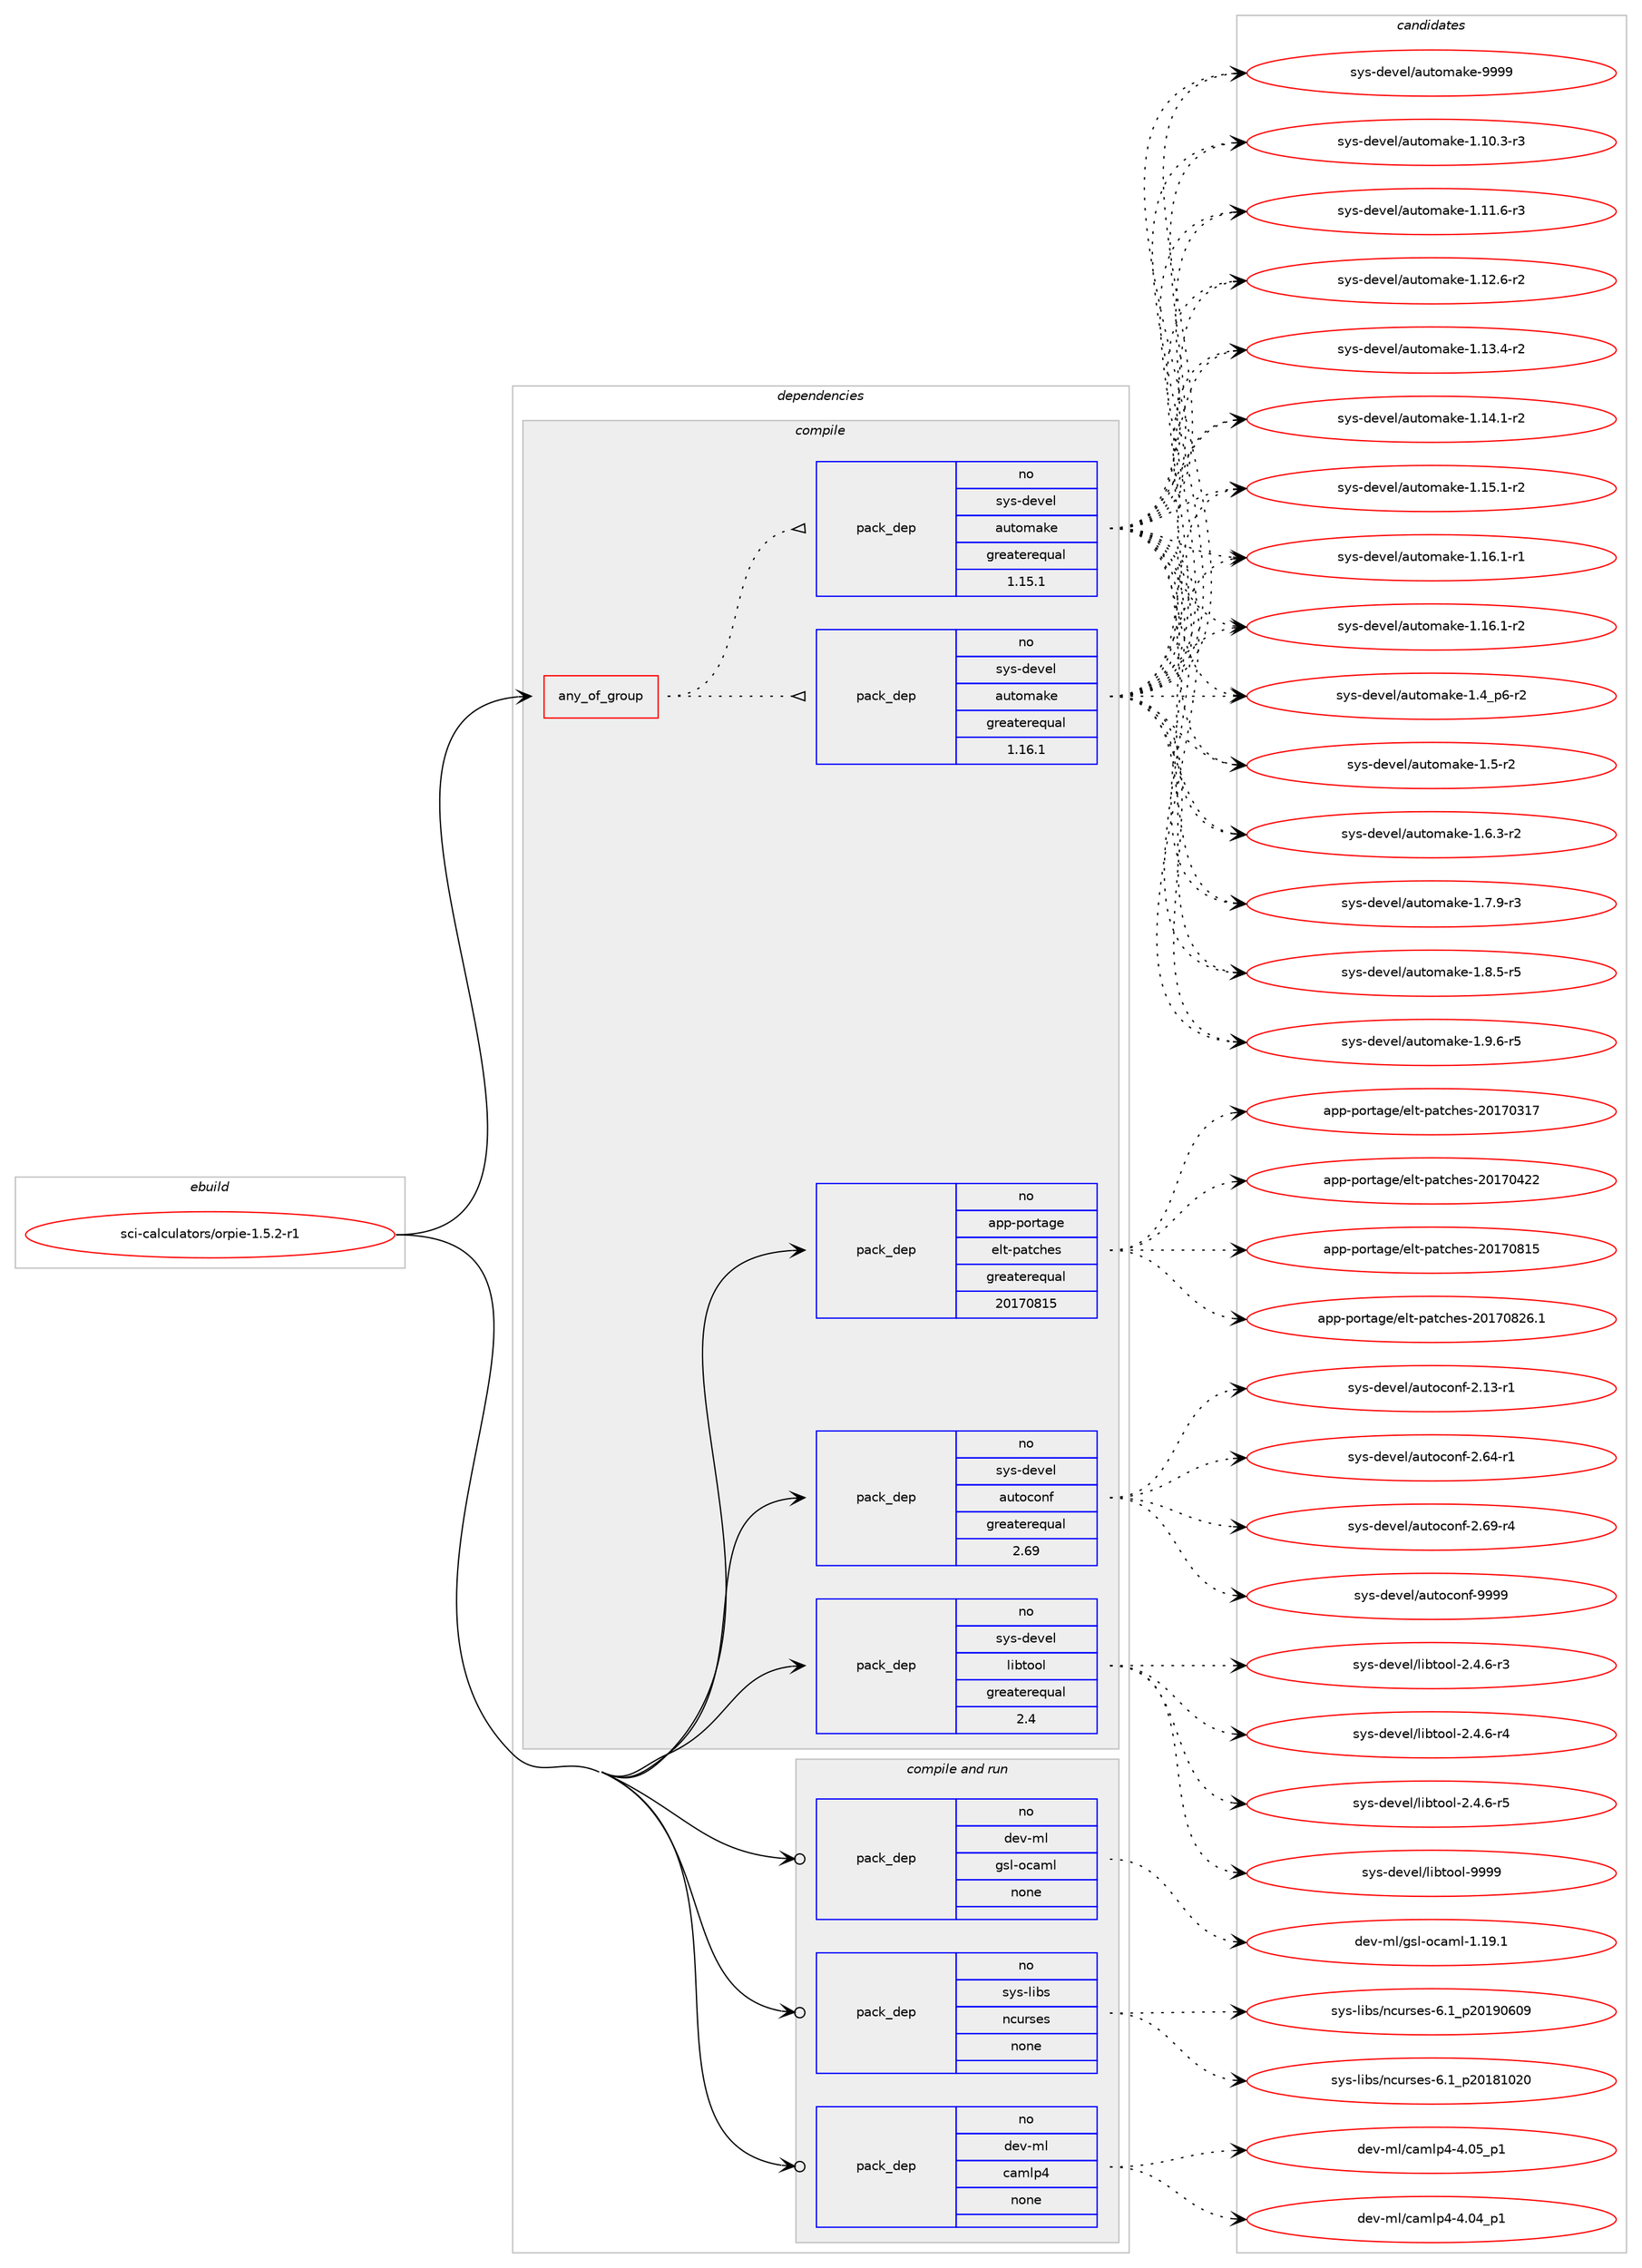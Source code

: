 digraph prolog {

# *************
# Graph options
# *************

newrank=true;
concentrate=true;
compound=true;
graph [rankdir=LR,fontname=Helvetica,fontsize=10,ranksep=1.5];#, ranksep=2.5, nodesep=0.2];
edge  [arrowhead=vee];
node  [fontname=Helvetica,fontsize=10];

# **********
# The ebuild
# **********

subgraph cluster_leftcol {
color=gray;
rank=same;
label=<<i>ebuild</i>>;
id [label="sci-calculators/orpie-1.5.2-r1", color=red, width=4, href="../sci-calculators/orpie-1.5.2-r1.svg"];
}

# ****************
# The dependencies
# ****************

subgraph cluster_midcol {
color=gray;
label=<<i>dependencies</i>>;
subgraph cluster_compile {
fillcolor="#eeeeee";
style=filled;
label=<<i>compile</i>>;
subgraph any14516 {
dependency850968 [label=<<TABLE BORDER="0" CELLBORDER="1" CELLSPACING="0" CELLPADDING="4"><TR><TD CELLPADDING="10">any_of_group</TD></TR></TABLE>>, shape=none, color=red];subgraph pack629106 {
dependency850969 [label=<<TABLE BORDER="0" CELLBORDER="1" CELLSPACING="0" CELLPADDING="4" WIDTH="220"><TR><TD ROWSPAN="6" CELLPADDING="30">pack_dep</TD></TR><TR><TD WIDTH="110">no</TD></TR><TR><TD>sys-devel</TD></TR><TR><TD>automake</TD></TR><TR><TD>greaterequal</TD></TR><TR><TD>1.16.1</TD></TR></TABLE>>, shape=none, color=blue];
}
dependency850968:e -> dependency850969:w [weight=20,style="dotted",arrowhead="oinv"];
subgraph pack629107 {
dependency850970 [label=<<TABLE BORDER="0" CELLBORDER="1" CELLSPACING="0" CELLPADDING="4" WIDTH="220"><TR><TD ROWSPAN="6" CELLPADDING="30">pack_dep</TD></TR><TR><TD WIDTH="110">no</TD></TR><TR><TD>sys-devel</TD></TR><TR><TD>automake</TD></TR><TR><TD>greaterequal</TD></TR><TR><TD>1.15.1</TD></TR></TABLE>>, shape=none, color=blue];
}
dependency850968:e -> dependency850970:w [weight=20,style="dotted",arrowhead="oinv"];
}
id:e -> dependency850968:w [weight=20,style="solid",arrowhead="vee"];
subgraph pack629108 {
dependency850971 [label=<<TABLE BORDER="0" CELLBORDER="1" CELLSPACING="0" CELLPADDING="4" WIDTH="220"><TR><TD ROWSPAN="6" CELLPADDING="30">pack_dep</TD></TR><TR><TD WIDTH="110">no</TD></TR><TR><TD>app-portage</TD></TR><TR><TD>elt-patches</TD></TR><TR><TD>greaterequal</TD></TR><TR><TD>20170815</TD></TR></TABLE>>, shape=none, color=blue];
}
id:e -> dependency850971:w [weight=20,style="solid",arrowhead="vee"];
subgraph pack629109 {
dependency850972 [label=<<TABLE BORDER="0" CELLBORDER="1" CELLSPACING="0" CELLPADDING="4" WIDTH="220"><TR><TD ROWSPAN="6" CELLPADDING="30">pack_dep</TD></TR><TR><TD WIDTH="110">no</TD></TR><TR><TD>sys-devel</TD></TR><TR><TD>autoconf</TD></TR><TR><TD>greaterequal</TD></TR><TR><TD>2.69</TD></TR></TABLE>>, shape=none, color=blue];
}
id:e -> dependency850972:w [weight=20,style="solid",arrowhead="vee"];
subgraph pack629110 {
dependency850973 [label=<<TABLE BORDER="0" CELLBORDER="1" CELLSPACING="0" CELLPADDING="4" WIDTH="220"><TR><TD ROWSPAN="6" CELLPADDING="30">pack_dep</TD></TR><TR><TD WIDTH="110">no</TD></TR><TR><TD>sys-devel</TD></TR><TR><TD>libtool</TD></TR><TR><TD>greaterequal</TD></TR><TR><TD>2.4</TD></TR></TABLE>>, shape=none, color=blue];
}
id:e -> dependency850973:w [weight=20,style="solid",arrowhead="vee"];
}
subgraph cluster_compileandrun {
fillcolor="#eeeeee";
style=filled;
label=<<i>compile and run</i>>;
subgraph pack629111 {
dependency850974 [label=<<TABLE BORDER="0" CELLBORDER="1" CELLSPACING="0" CELLPADDING="4" WIDTH="220"><TR><TD ROWSPAN="6" CELLPADDING="30">pack_dep</TD></TR><TR><TD WIDTH="110">no</TD></TR><TR><TD>dev-ml</TD></TR><TR><TD>camlp4</TD></TR><TR><TD>none</TD></TR><TR><TD></TD></TR></TABLE>>, shape=none, color=blue];
}
id:e -> dependency850974:w [weight=20,style="solid",arrowhead="odotvee"];
subgraph pack629112 {
dependency850975 [label=<<TABLE BORDER="0" CELLBORDER="1" CELLSPACING="0" CELLPADDING="4" WIDTH="220"><TR><TD ROWSPAN="6" CELLPADDING="30">pack_dep</TD></TR><TR><TD WIDTH="110">no</TD></TR><TR><TD>dev-ml</TD></TR><TR><TD>gsl-ocaml</TD></TR><TR><TD>none</TD></TR><TR><TD></TD></TR></TABLE>>, shape=none, color=blue];
}
id:e -> dependency850975:w [weight=20,style="solid",arrowhead="odotvee"];
subgraph pack629113 {
dependency850976 [label=<<TABLE BORDER="0" CELLBORDER="1" CELLSPACING="0" CELLPADDING="4" WIDTH="220"><TR><TD ROWSPAN="6" CELLPADDING="30">pack_dep</TD></TR><TR><TD WIDTH="110">no</TD></TR><TR><TD>sys-libs</TD></TR><TR><TD>ncurses</TD></TR><TR><TD>none</TD></TR><TR><TD></TD></TR></TABLE>>, shape=none, color=blue];
}
id:e -> dependency850976:w [weight=20,style="solid",arrowhead="odotvee"];
}
subgraph cluster_run {
fillcolor="#eeeeee";
style=filled;
label=<<i>run</i>>;
}
}

# **************
# The candidates
# **************

subgraph cluster_choices {
rank=same;
color=gray;
label=<<i>candidates</i>>;

subgraph choice629106 {
color=black;
nodesep=1;
choice11512111545100101118101108479711711611110997107101454946494846514511451 [label="sys-devel/automake-1.10.3-r3", color=red, width=4,href="../sys-devel/automake-1.10.3-r3.svg"];
choice11512111545100101118101108479711711611110997107101454946494946544511451 [label="sys-devel/automake-1.11.6-r3", color=red, width=4,href="../sys-devel/automake-1.11.6-r3.svg"];
choice11512111545100101118101108479711711611110997107101454946495046544511450 [label="sys-devel/automake-1.12.6-r2", color=red, width=4,href="../sys-devel/automake-1.12.6-r2.svg"];
choice11512111545100101118101108479711711611110997107101454946495146524511450 [label="sys-devel/automake-1.13.4-r2", color=red, width=4,href="../sys-devel/automake-1.13.4-r2.svg"];
choice11512111545100101118101108479711711611110997107101454946495246494511450 [label="sys-devel/automake-1.14.1-r2", color=red, width=4,href="../sys-devel/automake-1.14.1-r2.svg"];
choice11512111545100101118101108479711711611110997107101454946495346494511450 [label="sys-devel/automake-1.15.1-r2", color=red, width=4,href="../sys-devel/automake-1.15.1-r2.svg"];
choice11512111545100101118101108479711711611110997107101454946495446494511449 [label="sys-devel/automake-1.16.1-r1", color=red, width=4,href="../sys-devel/automake-1.16.1-r1.svg"];
choice11512111545100101118101108479711711611110997107101454946495446494511450 [label="sys-devel/automake-1.16.1-r2", color=red, width=4,href="../sys-devel/automake-1.16.1-r2.svg"];
choice115121115451001011181011084797117116111109971071014549465295112544511450 [label="sys-devel/automake-1.4_p6-r2", color=red, width=4,href="../sys-devel/automake-1.4_p6-r2.svg"];
choice11512111545100101118101108479711711611110997107101454946534511450 [label="sys-devel/automake-1.5-r2", color=red, width=4,href="../sys-devel/automake-1.5-r2.svg"];
choice115121115451001011181011084797117116111109971071014549465446514511450 [label="sys-devel/automake-1.6.3-r2", color=red, width=4,href="../sys-devel/automake-1.6.3-r2.svg"];
choice115121115451001011181011084797117116111109971071014549465546574511451 [label="sys-devel/automake-1.7.9-r3", color=red, width=4,href="../sys-devel/automake-1.7.9-r3.svg"];
choice115121115451001011181011084797117116111109971071014549465646534511453 [label="sys-devel/automake-1.8.5-r5", color=red, width=4,href="../sys-devel/automake-1.8.5-r5.svg"];
choice115121115451001011181011084797117116111109971071014549465746544511453 [label="sys-devel/automake-1.9.6-r5", color=red, width=4,href="../sys-devel/automake-1.9.6-r5.svg"];
choice115121115451001011181011084797117116111109971071014557575757 [label="sys-devel/automake-9999", color=red, width=4,href="../sys-devel/automake-9999.svg"];
dependency850969:e -> choice11512111545100101118101108479711711611110997107101454946494846514511451:w [style=dotted,weight="100"];
dependency850969:e -> choice11512111545100101118101108479711711611110997107101454946494946544511451:w [style=dotted,weight="100"];
dependency850969:e -> choice11512111545100101118101108479711711611110997107101454946495046544511450:w [style=dotted,weight="100"];
dependency850969:e -> choice11512111545100101118101108479711711611110997107101454946495146524511450:w [style=dotted,weight="100"];
dependency850969:e -> choice11512111545100101118101108479711711611110997107101454946495246494511450:w [style=dotted,weight="100"];
dependency850969:e -> choice11512111545100101118101108479711711611110997107101454946495346494511450:w [style=dotted,weight="100"];
dependency850969:e -> choice11512111545100101118101108479711711611110997107101454946495446494511449:w [style=dotted,weight="100"];
dependency850969:e -> choice11512111545100101118101108479711711611110997107101454946495446494511450:w [style=dotted,weight="100"];
dependency850969:e -> choice115121115451001011181011084797117116111109971071014549465295112544511450:w [style=dotted,weight="100"];
dependency850969:e -> choice11512111545100101118101108479711711611110997107101454946534511450:w [style=dotted,weight="100"];
dependency850969:e -> choice115121115451001011181011084797117116111109971071014549465446514511450:w [style=dotted,weight="100"];
dependency850969:e -> choice115121115451001011181011084797117116111109971071014549465546574511451:w [style=dotted,weight="100"];
dependency850969:e -> choice115121115451001011181011084797117116111109971071014549465646534511453:w [style=dotted,weight="100"];
dependency850969:e -> choice115121115451001011181011084797117116111109971071014549465746544511453:w [style=dotted,weight="100"];
dependency850969:e -> choice115121115451001011181011084797117116111109971071014557575757:w [style=dotted,weight="100"];
}
subgraph choice629107 {
color=black;
nodesep=1;
choice11512111545100101118101108479711711611110997107101454946494846514511451 [label="sys-devel/automake-1.10.3-r3", color=red, width=4,href="../sys-devel/automake-1.10.3-r3.svg"];
choice11512111545100101118101108479711711611110997107101454946494946544511451 [label="sys-devel/automake-1.11.6-r3", color=red, width=4,href="../sys-devel/automake-1.11.6-r3.svg"];
choice11512111545100101118101108479711711611110997107101454946495046544511450 [label="sys-devel/automake-1.12.6-r2", color=red, width=4,href="../sys-devel/automake-1.12.6-r2.svg"];
choice11512111545100101118101108479711711611110997107101454946495146524511450 [label="sys-devel/automake-1.13.4-r2", color=red, width=4,href="../sys-devel/automake-1.13.4-r2.svg"];
choice11512111545100101118101108479711711611110997107101454946495246494511450 [label="sys-devel/automake-1.14.1-r2", color=red, width=4,href="../sys-devel/automake-1.14.1-r2.svg"];
choice11512111545100101118101108479711711611110997107101454946495346494511450 [label="sys-devel/automake-1.15.1-r2", color=red, width=4,href="../sys-devel/automake-1.15.1-r2.svg"];
choice11512111545100101118101108479711711611110997107101454946495446494511449 [label="sys-devel/automake-1.16.1-r1", color=red, width=4,href="../sys-devel/automake-1.16.1-r1.svg"];
choice11512111545100101118101108479711711611110997107101454946495446494511450 [label="sys-devel/automake-1.16.1-r2", color=red, width=4,href="../sys-devel/automake-1.16.1-r2.svg"];
choice115121115451001011181011084797117116111109971071014549465295112544511450 [label="sys-devel/automake-1.4_p6-r2", color=red, width=4,href="../sys-devel/automake-1.4_p6-r2.svg"];
choice11512111545100101118101108479711711611110997107101454946534511450 [label="sys-devel/automake-1.5-r2", color=red, width=4,href="../sys-devel/automake-1.5-r2.svg"];
choice115121115451001011181011084797117116111109971071014549465446514511450 [label="sys-devel/automake-1.6.3-r2", color=red, width=4,href="../sys-devel/automake-1.6.3-r2.svg"];
choice115121115451001011181011084797117116111109971071014549465546574511451 [label="sys-devel/automake-1.7.9-r3", color=red, width=4,href="../sys-devel/automake-1.7.9-r3.svg"];
choice115121115451001011181011084797117116111109971071014549465646534511453 [label="sys-devel/automake-1.8.5-r5", color=red, width=4,href="../sys-devel/automake-1.8.5-r5.svg"];
choice115121115451001011181011084797117116111109971071014549465746544511453 [label="sys-devel/automake-1.9.6-r5", color=red, width=4,href="../sys-devel/automake-1.9.6-r5.svg"];
choice115121115451001011181011084797117116111109971071014557575757 [label="sys-devel/automake-9999", color=red, width=4,href="../sys-devel/automake-9999.svg"];
dependency850970:e -> choice11512111545100101118101108479711711611110997107101454946494846514511451:w [style=dotted,weight="100"];
dependency850970:e -> choice11512111545100101118101108479711711611110997107101454946494946544511451:w [style=dotted,weight="100"];
dependency850970:e -> choice11512111545100101118101108479711711611110997107101454946495046544511450:w [style=dotted,weight="100"];
dependency850970:e -> choice11512111545100101118101108479711711611110997107101454946495146524511450:w [style=dotted,weight="100"];
dependency850970:e -> choice11512111545100101118101108479711711611110997107101454946495246494511450:w [style=dotted,weight="100"];
dependency850970:e -> choice11512111545100101118101108479711711611110997107101454946495346494511450:w [style=dotted,weight="100"];
dependency850970:e -> choice11512111545100101118101108479711711611110997107101454946495446494511449:w [style=dotted,weight="100"];
dependency850970:e -> choice11512111545100101118101108479711711611110997107101454946495446494511450:w [style=dotted,weight="100"];
dependency850970:e -> choice115121115451001011181011084797117116111109971071014549465295112544511450:w [style=dotted,weight="100"];
dependency850970:e -> choice11512111545100101118101108479711711611110997107101454946534511450:w [style=dotted,weight="100"];
dependency850970:e -> choice115121115451001011181011084797117116111109971071014549465446514511450:w [style=dotted,weight="100"];
dependency850970:e -> choice115121115451001011181011084797117116111109971071014549465546574511451:w [style=dotted,weight="100"];
dependency850970:e -> choice115121115451001011181011084797117116111109971071014549465646534511453:w [style=dotted,weight="100"];
dependency850970:e -> choice115121115451001011181011084797117116111109971071014549465746544511453:w [style=dotted,weight="100"];
dependency850970:e -> choice115121115451001011181011084797117116111109971071014557575757:w [style=dotted,weight="100"];
}
subgraph choice629108 {
color=black;
nodesep=1;
choice97112112451121111141169710310147101108116451129711699104101115455048495548514955 [label="app-portage/elt-patches-20170317", color=red, width=4,href="../app-portage/elt-patches-20170317.svg"];
choice97112112451121111141169710310147101108116451129711699104101115455048495548525050 [label="app-portage/elt-patches-20170422", color=red, width=4,href="../app-portage/elt-patches-20170422.svg"];
choice97112112451121111141169710310147101108116451129711699104101115455048495548564953 [label="app-portage/elt-patches-20170815", color=red, width=4,href="../app-portage/elt-patches-20170815.svg"];
choice971121124511211111411697103101471011081164511297116991041011154550484955485650544649 [label="app-portage/elt-patches-20170826.1", color=red, width=4,href="../app-portage/elt-patches-20170826.1.svg"];
dependency850971:e -> choice97112112451121111141169710310147101108116451129711699104101115455048495548514955:w [style=dotted,weight="100"];
dependency850971:e -> choice97112112451121111141169710310147101108116451129711699104101115455048495548525050:w [style=dotted,weight="100"];
dependency850971:e -> choice97112112451121111141169710310147101108116451129711699104101115455048495548564953:w [style=dotted,weight="100"];
dependency850971:e -> choice971121124511211111411697103101471011081164511297116991041011154550484955485650544649:w [style=dotted,weight="100"];
}
subgraph choice629109 {
color=black;
nodesep=1;
choice1151211154510010111810110847971171161119911111010245504649514511449 [label="sys-devel/autoconf-2.13-r1", color=red, width=4,href="../sys-devel/autoconf-2.13-r1.svg"];
choice1151211154510010111810110847971171161119911111010245504654524511449 [label="sys-devel/autoconf-2.64-r1", color=red, width=4,href="../sys-devel/autoconf-2.64-r1.svg"];
choice1151211154510010111810110847971171161119911111010245504654574511452 [label="sys-devel/autoconf-2.69-r4", color=red, width=4,href="../sys-devel/autoconf-2.69-r4.svg"];
choice115121115451001011181011084797117116111991111101024557575757 [label="sys-devel/autoconf-9999", color=red, width=4,href="../sys-devel/autoconf-9999.svg"];
dependency850972:e -> choice1151211154510010111810110847971171161119911111010245504649514511449:w [style=dotted,weight="100"];
dependency850972:e -> choice1151211154510010111810110847971171161119911111010245504654524511449:w [style=dotted,weight="100"];
dependency850972:e -> choice1151211154510010111810110847971171161119911111010245504654574511452:w [style=dotted,weight="100"];
dependency850972:e -> choice115121115451001011181011084797117116111991111101024557575757:w [style=dotted,weight="100"];
}
subgraph choice629110 {
color=black;
nodesep=1;
choice1151211154510010111810110847108105981161111111084550465246544511451 [label="sys-devel/libtool-2.4.6-r3", color=red, width=4,href="../sys-devel/libtool-2.4.6-r3.svg"];
choice1151211154510010111810110847108105981161111111084550465246544511452 [label="sys-devel/libtool-2.4.6-r4", color=red, width=4,href="../sys-devel/libtool-2.4.6-r4.svg"];
choice1151211154510010111810110847108105981161111111084550465246544511453 [label="sys-devel/libtool-2.4.6-r5", color=red, width=4,href="../sys-devel/libtool-2.4.6-r5.svg"];
choice1151211154510010111810110847108105981161111111084557575757 [label="sys-devel/libtool-9999", color=red, width=4,href="../sys-devel/libtool-9999.svg"];
dependency850973:e -> choice1151211154510010111810110847108105981161111111084550465246544511451:w [style=dotted,weight="100"];
dependency850973:e -> choice1151211154510010111810110847108105981161111111084550465246544511452:w [style=dotted,weight="100"];
dependency850973:e -> choice1151211154510010111810110847108105981161111111084550465246544511453:w [style=dotted,weight="100"];
dependency850973:e -> choice1151211154510010111810110847108105981161111111084557575757:w [style=dotted,weight="100"];
}
subgraph choice629111 {
color=black;
nodesep=1;
choice100101118451091084799971091081125245524648529511249 [label="dev-ml/camlp4-4.04_p1", color=red, width=4,href="../dev-ml/camlp4-4.04_p1.svg"];
choice100101118451091084799971091081125245524648539511249 [label="dev-ml/camlp4-4.05_p1", color=red, width=4,href="../dev-ml/camlp4-4.05_p1.svg"];
dependency850974:e -> choice100101118451091084799971091081125245524648529511249:w [style=dotted,weight="100"];
dependency850974:e -> choice100101118451091084799971091081125245524648539511249:w [style=dotted,weight="100"];
}
subgraph choice629112 {
color=black;
nodesep=1;
choice100101118451091084710311510845111999710910845494649574649 [label="dev-ml/gsl-ocaml-1.19.1", color=red, width=4,href="../dev-ml/gsl-ocaml-1.19.1.svg"];
dependency850975:e -> choice100101118451091084710311510845111999710910845494649574649:w [style=dotted,weight="100"];
}
subgraph choice629113 {
color=black;
nodesep=1;
choice1151211154510810598115471109911711411510111545544649951125048495649485048 [label="sys-libs/ncurses-6.1_p20181020", color=red, width=4,href="../sys-libs/ncurses-6.1_p20181020.svg"];
choice1151211154510810598115471109911711411510111545544649951125048495748544857 [label="sys-libs/ncurses-6.1_p20190609", color=red, width=4,href="../sys-libs/ncurses-6.1_p20190609.svg"];
dependency850976:e -> choice1151211154510810598115471109911711411510111545544649951125048495649485048:w [style=dotted,weight="100"];
dependency850976:e -> choice1151211154510810598115471109911711411510111545544649951125048495748544857:w [style=dotted,weight="100"];
}
}

}
